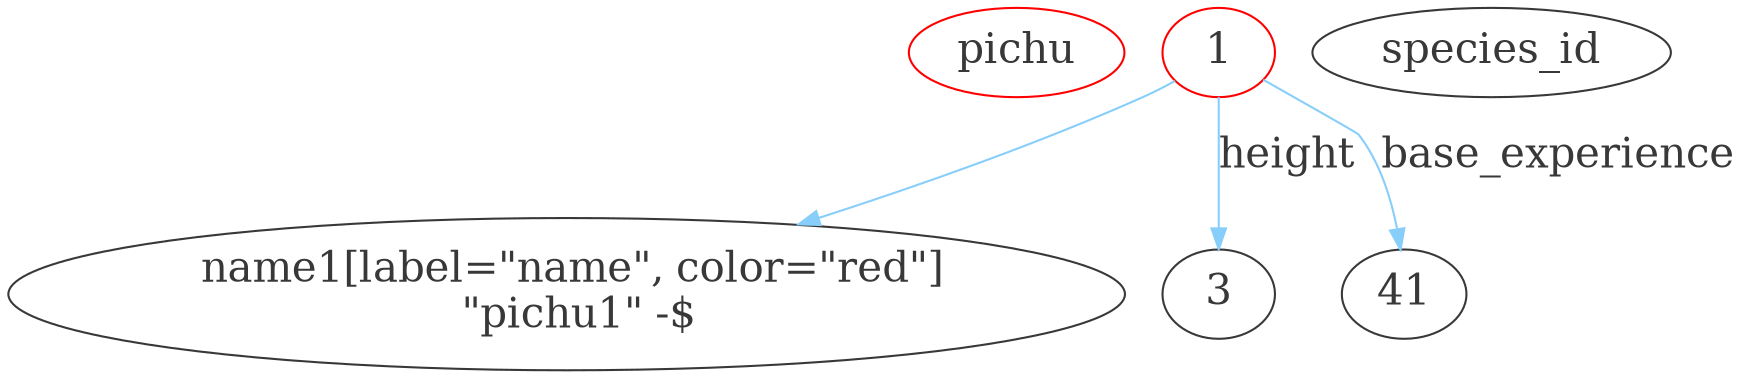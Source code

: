 digraph {
  graph [
   rankdir=TB
  ];
  node [
    style = "", fontsize = "20", fontcolor="grey22", color = "grey22", penwidth="1.0"
  ]
  edge [
    color="lightskyblue", fontcolor="grey22", penwidth="1.0", fontsize="20"
  ]

  name1 [label="pichu", color="red"]

  pichu1 [label="1", color="red"]
  "pichu1" ->< name1[label="name", color="red"]
  "pichu1" -$> "172"[label="species_id"]
  "pichu1" -> "3"[label="height"]
  "pichu1" -> "41"[label="base_experience"]
}

